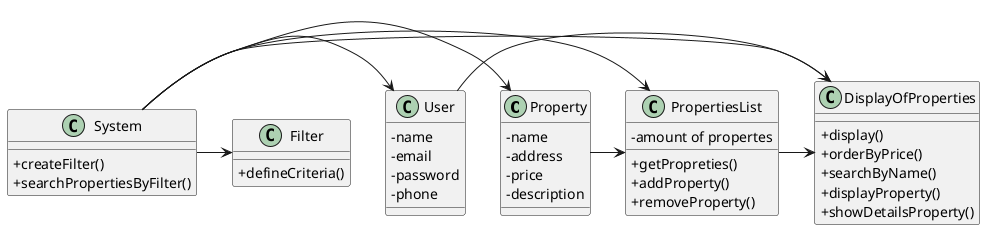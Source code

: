 @startuml

skinparam packageStyle rectangle
skinparam shadowing false
'skinparam linetype polyline


skinparam classAttributeIconSize 0

class Property {
    -name
    -address
    -price
    -description
}

class PropertiesList {
    -amount of propertes

    + getPropreties()
    + addProperty()
    + removeProperty()
}

class User {
    - name
    - email
    - password
    - phone
}

class DisplayOfProperties {
    + display()
    + orderByPrice()
    + searchByName()
    + displayProperty()
    + showDetailsProperty()

}

class System {
    + createFilter()
    + searchPropertiesByFilter()
}

class Filter {
    + defineCriteria()
}

Property -> PropertiesList
PropertiesList -> DisplayOfProperties
User -> DisplayOfProperties
System -> Property
System -> PropertiesList
System -> User
System -> DisplayOfProperties
System -> Filter





@enduml